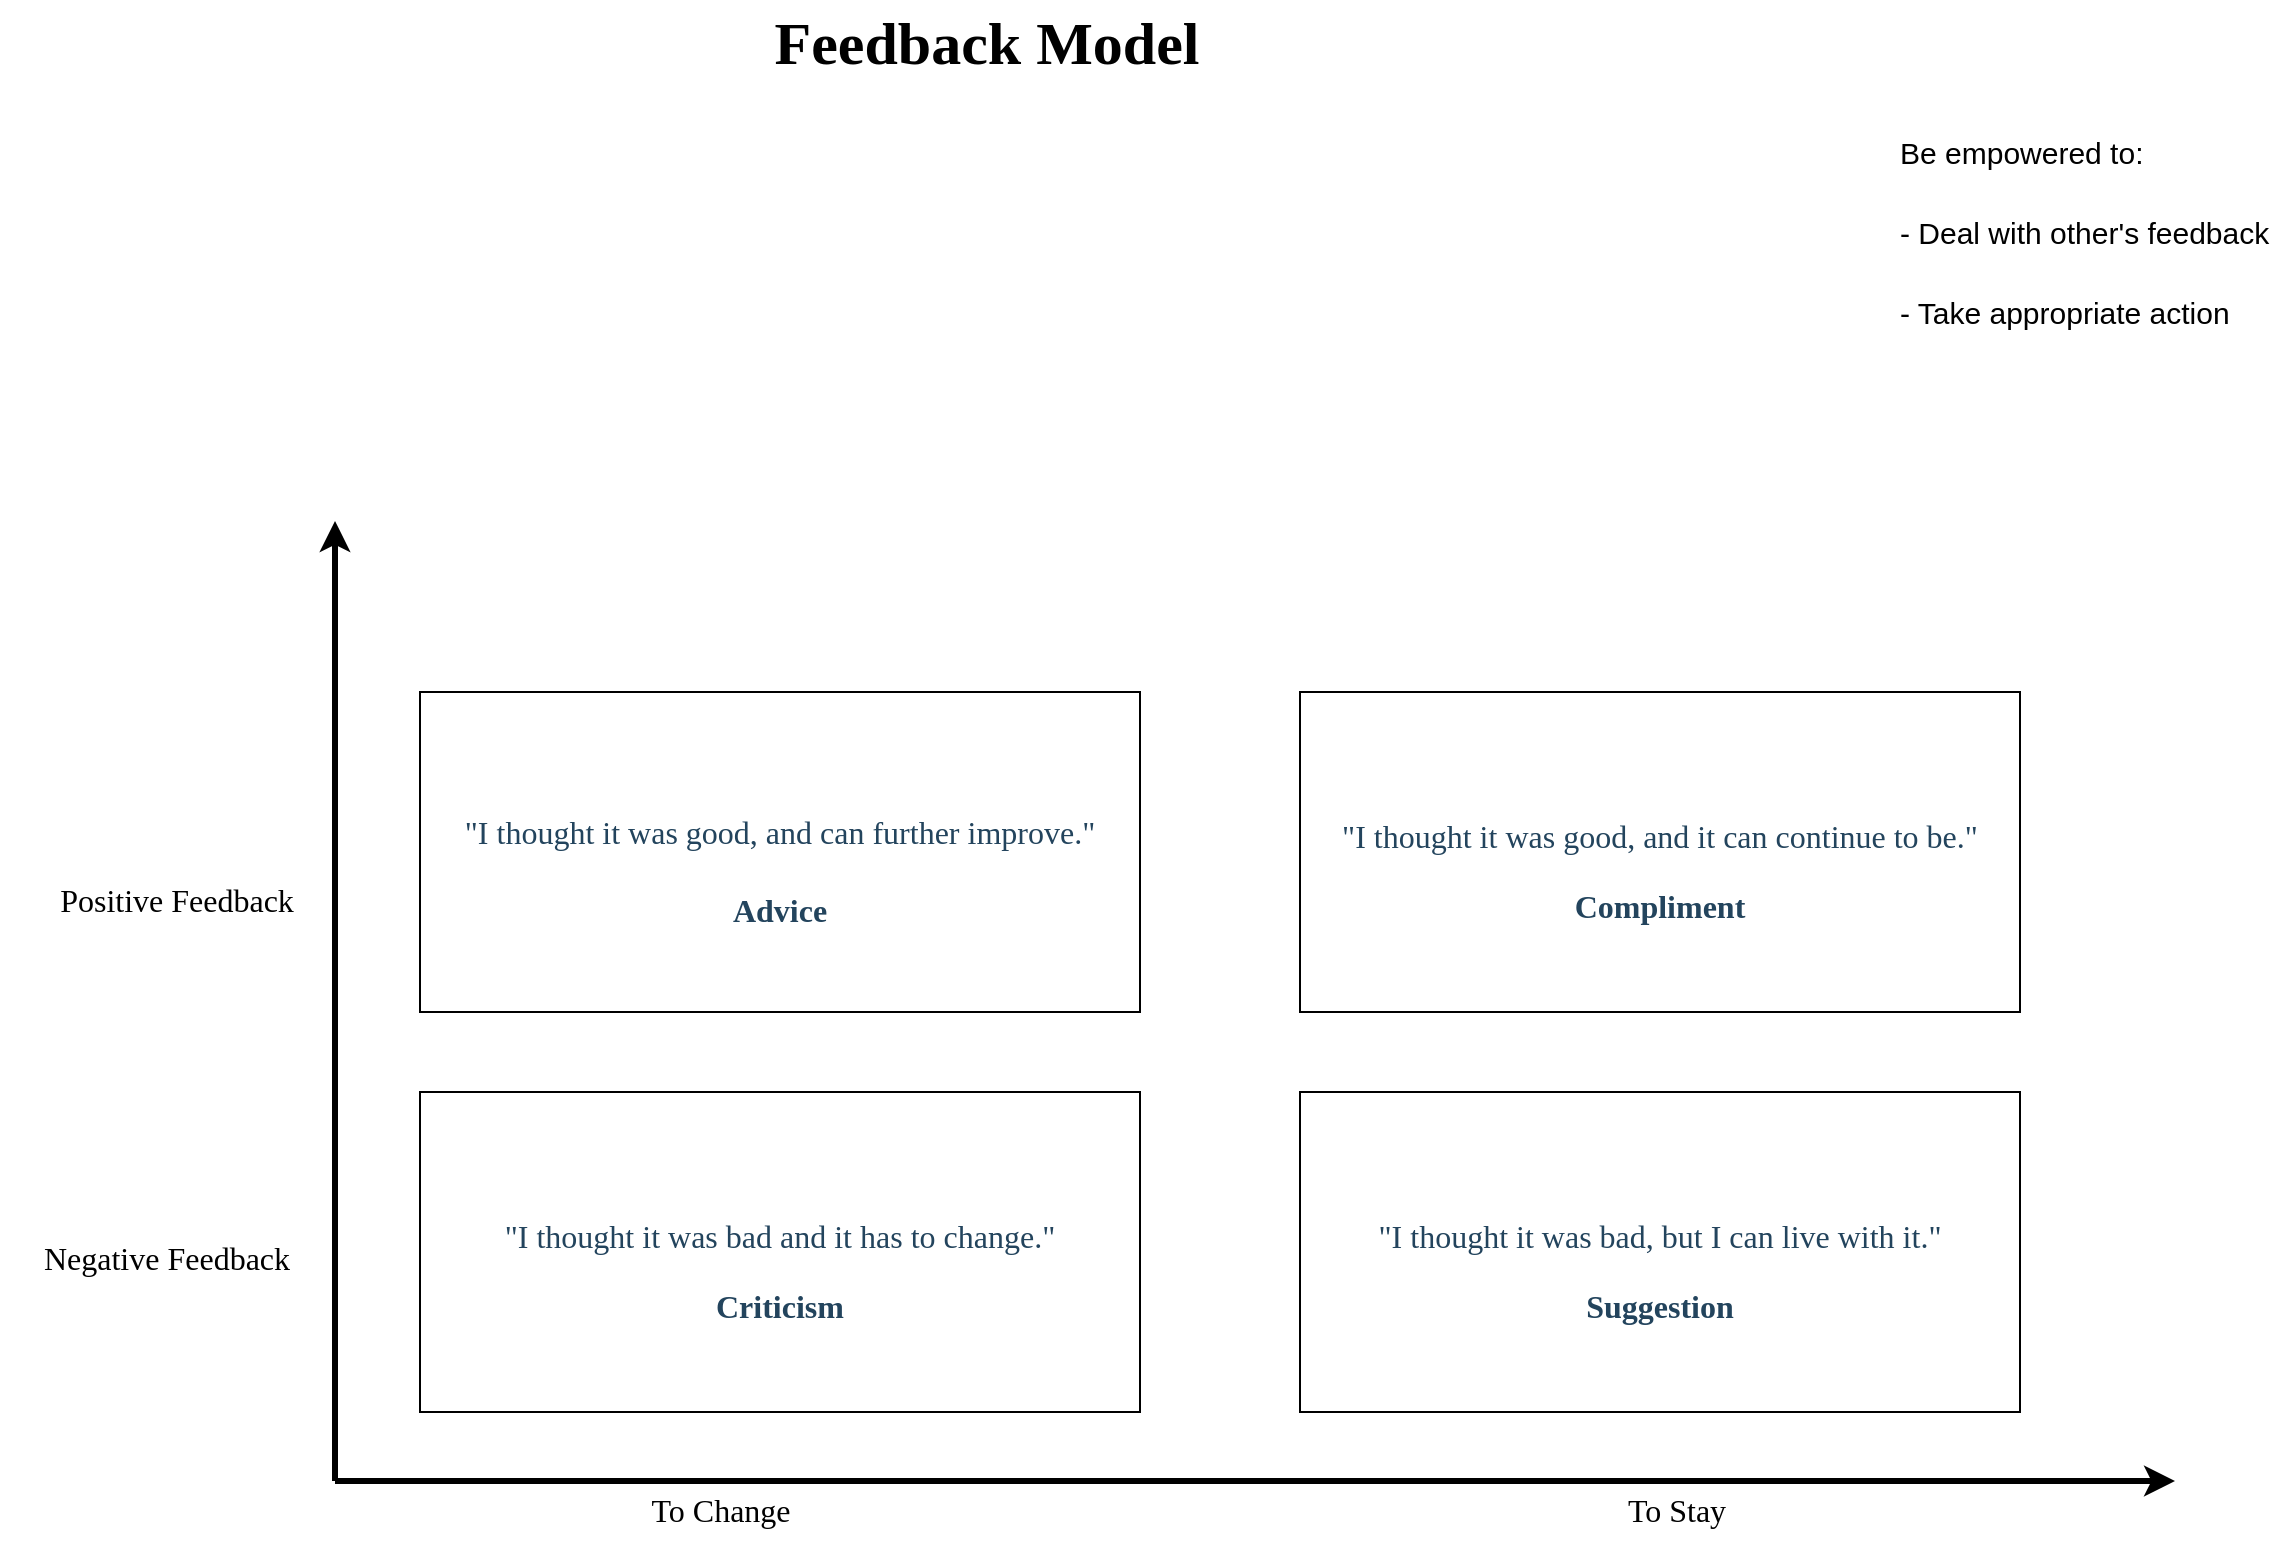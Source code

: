 <mxfile version="14.9.0" type="github">
  <diagram id="07fea595-8f29-1299-0266-81d95cde20df" name="Page-1">
    <mxGraphModel dx="-754" dy="-33" grid="1" gridSize="10" guides="1" tooltips="1" connect="1" arrows="1" fold="1" page="1" pageScale="1" pageWidth="1169" pageHeight="827" background="none" math="0" shadow="0">
      <root>
        <mxCell id="0" />
        <mxCell id="1" parent="0" />
        <mxCell id="723" value="&lt;p style=&quot;font-size: 16px&quot;&gt;&lt;/p&gt;&lt;p style=&quot;font-size: 16px&quot;&gt;&lt;br&gt;&quot;I thought it was bad and it has to change.&quot;&lt;/p&gt;&lt;p style=&quot;font-size: 16px&quot;&gt;&lt;b style=&quot;font-size: 16px&quot;&gt;Criticism&lt;/b&gt;&lt;br style=&quot;font-size: 16px&quot;&gt;&lt;/p&gt;" style="whiteSpace=wrap;gradientColor=none;gradientDirection=east;html=1;fontColor=#23445d;fillColor=none;fontSize=16;fontFamily=Tahoma;" parent="1" vertex="1">
          <mxGeometry x="2560" y="1400" width="360" height="160" as="geometry" />
        </mxCell>
        <mxCell id="724" value="&lt;p style=&quot;font-size: 16px&quot;&gt;&lt;/p&gt;&lt;p style=&quot;font-size: 16px&quot;&gt;&lt;br&gt;&quot;I thought it was bad, but I can live with it.&quot;&lt;/p&gt;&lt;p style=&quot;font-size: 16px&quot;&gt;&lt;b style=&quot;font-size: 16px&quot;&gt;Suggestion&lt;/b&gt;&lt;/p&gt;" style="whiteSpace=wrap;gradientColor=none;gradientDirection=east;html=1;fontColor=#23445d;fillColor=none;fontSize=16;fontFamily=Tahoma;" parent="1" vertex="1">
          <mxGeometry x="3000" y="1400" width="360" height="160" as="geometry" />
        </mxCell>
        <mxCell id="727" value="" style="edgeStyle=none;html=1;fontColor=#000000;strokeWidth=3;strokeColor=#000000;" parent="1" edge="1">
          <mxGeometry width="100" height="100" relative="1" as="geometry">
            <mxPoint x="2517.5" y="1594.5" as="sourcePoint" />
            <mxPoint x="2517.5" y="1114.5" as="targetPoint" />
          </mxGeometry>
        </mxCell>
        <mxCell id="728" value="&lt;div style=&quot;font-size: 16px&quot;&gt;&amp;nbsp;&lt;/div&gt;&lt;div style=&quot;font-size: 16px&quot;&gt;&quot;I thought it was good, and can further improve.&quot;&lt;br style=&quot;font-size: 16px&quot;&gt;&lt;br style=&quot;font-size: 16px&quot;&gt;&lt;/div&gt;&lt;div style=&quot;font-size: 16px&quot;&gt;&lt;b style=&quot;font-size: 16px&quot;&gt;Advice&lt;/b&gt;&lt;br style=&quot;font-size: 16px&quot;&gt;&lt;/div&gt;" style="whiteSpace=wrap;gradientColor=none;gradientDirection=east;html=1;fontColor=#23445d;fillColor=none;fontSize=16;fontFamily=Tahoma;" parent="1" vertex="1">
          <mxGeometry x="2560" y="1200" width="360" height="160" as="geometry" />
        </mxCell>
        <mxCell id="730" value="&lt;p style=&quot;font-size: 16px&quot;&gt;&lt;/p&gt;&lt;p style=&quot;font-size: 16px&quot;&gt;&lt;span&gt;&lt;br&gt;&quot;I thought it was good, and it can continue to be.&quot;&lt;/span&gt;&lt;br&gt;&lt;/p&gt;&lt;p style=&quot;font-size: 16px&quot;&gt;&lt;b style=&quot;font-size: 16px&quot;&gt;Compliment&lt;/b&gt;&lt;br style=&quot;font-size: 16px&quot;&gt;&lt;/p&gt;" style="whiteSpace=wrap;gradientColor=none;gradientDirection=east;html=1;fontColor=#23445d;fillColor=none;fontSize=16;fontFamily=Tahoma;" parent="1" vertex="1">
          <mxGeometry x="3000" y="1200" width="360" height="160" as="geometry" />
        </mxCell>
        <mxCell id="734" value="" style="edgeStyle=none;html=1;fontColor=#000000;strokeWidth=3;strokeColor=#000000;" parent="1" edge="1">
          <mxGeometry width="100" height="100" relative="1" as="geometry">
            <mxPoint x="2517.5" y="1594.5" as="sourcePoint" />
            <mxPoint x="3437.5" y="1594.5" as="targetPoint" />
          </mxGeometry>
        </mxCell>
        <mxCell id="736" value="To Change" style="text;spacingTop=-5;align=center;verticalAlign=middle;fontStyle=0;html=1;fontSize=16;points=[];strokeColor=none;fontFamily=Tahoma;" parent="1" vertex="1">
          <mxGeometry x="2650" y="1596.5" width="120" height="30" as="geometry" />
        </mxCell>
        <mxCell id="737" value="To Stay" style="text;spacingTop=-5;align=center;verticalAlign=middle;fontStyle=0;html=1;fontSize=16;points=[];strokeColor=none;fontFamily=Tahoma;" parent="1" vertex="1">
          <mxGeometry x="3127.5" y="1596.5" width="120" height="30" as="geometry" />
        </mxCell>
        <mxCell id="742" value="Be empowered to: " style="text;spacingTop=-5;html=1;points=[];fontSize=15;" parent="1" vertex="1">
          <mxGeometry x="3297.5" y="919.5" width="80" height="20" as="geometry" />
        </mxCell>
        <mxCell id="743" value="- Deal with other&#39;s feedback" style="text;spacingTop=-5;html=1;points=[];fontSize=15;" parent="1" vertex="1">
          <mxGeometry x="3297.5" y="959.5" width="80" height="20" as="geometry" />
        </mxCell>
        <mxCell id="744" value="- Take appropriate action " style="text;spacingTop=-5;html=1;points=[];fontSize=15;" parent="1" vertex="1">
          <mxGeometry x="3297.5" y="999.5" width="80" height="20" as="geometry" />
        </mxCell>
        <mxCell id="746" value="Negative Feedback" style="text;spacingTop=-5;align=center;verticalAlign=middle;fontStyle=0;html=1;fontSize=16;points=[];fontFamily=Tahoma;" parent="1" vertex="1">
          <mxGeometry x="2350" y="1420" width="165.5" height="130" as="geometry" />
        </mxCell>
        <mxCell id="747" value="Positive Feedback" style="text;spacingTop=-5;align=center;verticalAlign=middle;fontStyle=0;html=1;fontSize=16;points=[];fontFamily=Tahoma;" parent="1" vertex="1">
          <mxGeometry x="2360" y="1241" width="155.5" height="130" as="geometry" />
        </mxCell>
        <mxCell id="749" value="&lt;font style=&quot;font-size: 30px&quot;&gt;Feedback Model&lt;/font&gt;" style="text;spacingTop=-5;align=center;verticalAlign=middle;fontSize=30;fontStyle=1;html=1;points=[];fontFamily=Tahoma;" parent="1" vertex="1">
          <mxGeometry x="2437.5" y="854.5" width="810" height="45" as="geometry" />
        </mxCell>
      </root>
    </mxGraphModel>
  </diagram>
</mxfile>
